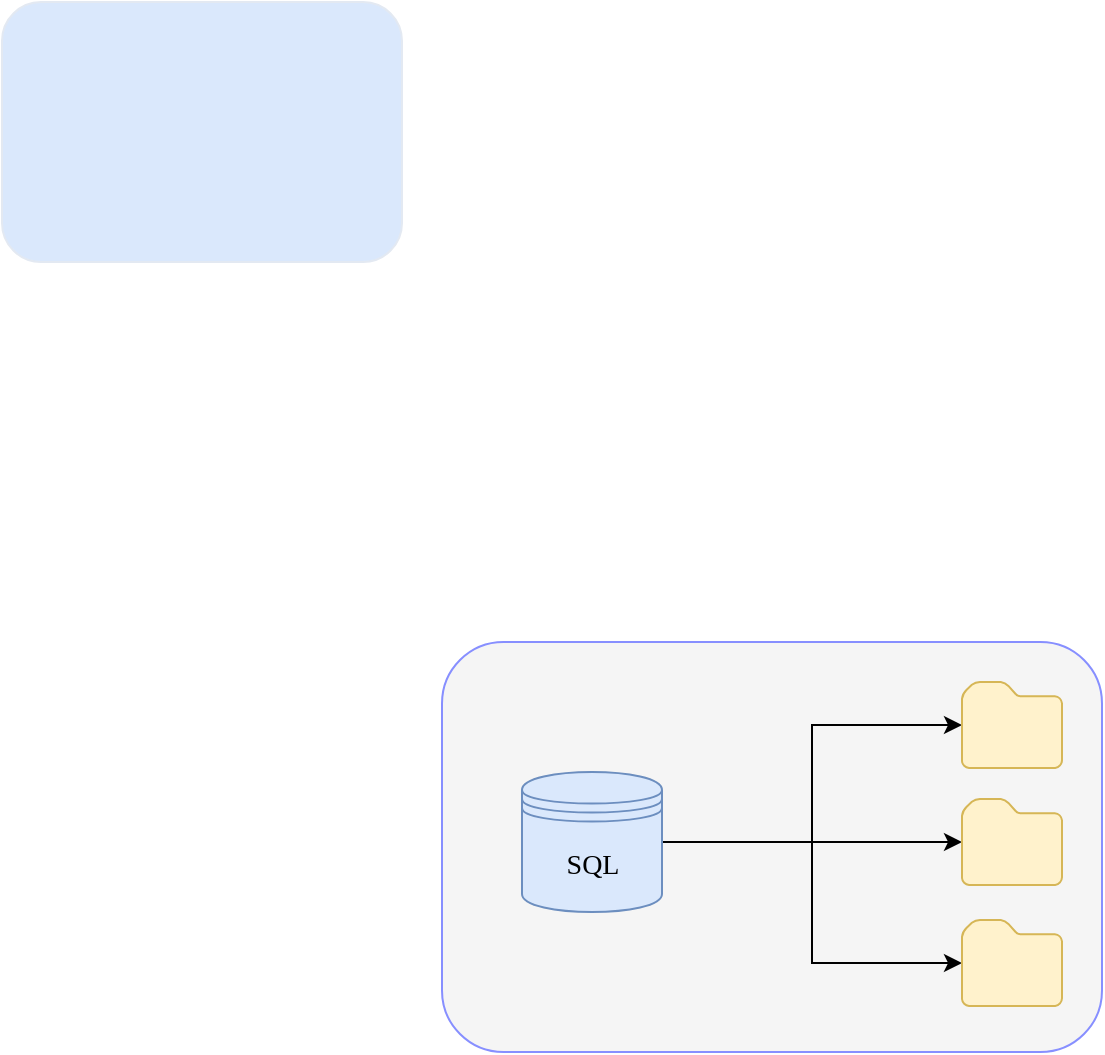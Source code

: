 <mxfile version="18.1.3" type="github">
  <diagram id="lHmjGk1OeLpbmsNzeca1" name="Page-1">
    <mxGraphModel dx="1038" dy="547" grid="1" gridSize="10" guides="1" tooltips="1" connect="1" arrows="1" fold="1" page="1" pageScale="1" pageWidth="827" pageHeight="1169" math="0" shadow="0">
      <root>
        <mxCell id="0" />
        <mxCell id="1" parent="0" />
        <mxCell id="tvN4WLIDojKMe9IwV26O-22" value="" style="rounded=1;whiteSpace=wrap;html=1;fontFamily=Comic Sans MS;fontSize=14;fillColor=#f5f5f5;strokeColor=#878FFF;fontColor=#333333;shadow=0;glass=0;sketch=0;" vertex="1" parent="1">
          <mxGeometry x="390" y="420" width="330" height="205" as="geometry" />
        </mxCell>
        <mxCell id="tvN4WLIDojKMe9IwV26O-15" style="edgeStyle=orthogonalEdgeStyle;rounded=0;orthogonalLoop=1;jettySize=auto;html=1;entryX=0;entryY=0.5;entryDx=0;entryDy=0;entryPerimeter=0;" edge="1" parent="1" source="tvN4WLIDojKMe9IwV26O-3" target="tvN4WLIDojKMe9IwV26O-14">
          <mxGeometry relative="1" as="geometry" />
        </mxCell>
        <mxCell id="tvN4WLIDojKMe9IwV26O-19" style="edgeStyle=orthogonalEdgeStyle;rounded=0;orthogonalLoop=1;jettySize=auto;html=1;" edge="1" parent="1" source="tvN4WLIDojKMe9IwV26O-3" target="tvN4WLIDojKMe9IwV26O-16">
          <mxGeometry relative="1" as="geometry" />
        </mxCell>
        <mxCell id="tvN4WLIDojKMe9IwV26O-20" style="edgeStyle=orthogonalEdgeStyle;rounded=0;orthogonalLoop=1;jettySize=auto;html=1;entryX=0;entryY=0.5;entryDx=0;entryDy=0;entryPerimeter=0;" edge="1" parent="1" source="tvN4WLIDojKMe9IwV26O-3" target="tvN4WLIDojKMe9IwV26O-17">
          <mxGeometry relative="1" as="geometry" />
        </mxCell>
        <mxCell id="tvN4WLIDojKMe9IwV26O-3" value="" style="shape=datastore;whiteSpace=wrap;html=1;fillColor=#dae8fc;strokeColor=#6c8ebf;" vertex="1" parent="1">
          <mxGeometry x="430" y="485" width="70" height="70" as="geometry" />
        </mxCell>
        <mxCell id="tvN4WLIDojKMe9IwV26O-14" value="" style="sketch=0;aspect=fixed;pointerEvents=1;shadow=0;dashed=0;html=1;strokeColor=#d6b656;labelPosition=center;verticalLabelPosition=bottom;verticalAlign=top;align=center;fillColor=#fff2cc;shape=mxgraph.mscae.enterprise.folder" vertex="1" parent="1">
          <mxGeometry x="650" y="440" width="50" height="43" as="geometry" />
        </mxCell>
        <mxCell id="tvN4WLIDojKMe9IwV26O-16" value="" style="sketch=0;aspect=fixed;pointerEvents=1;shadow=0;dashed=0;html=1;strokeColor=#d6b656;labelPosition=center;verticalLabelPosition=bottom;verticalAlign=top;align=center;fillColor=#fff2cc;shape=mxgraph.mscae.enterprise.folder" vertex="1" parent="1">
          <mxGeometry x="650" y="498.5" width="50" height="43" as="geometry" />
        </mxCell>
        <mxCell id="tvN4WLIDojKMe9IwV26O-17" value="" style="sketch=0;aspect=fixed;pointerEvents=1;shadow=0;dashed=0;html=1;strokeColor=#d6b656;labelPosition=center;verticalLabelPosition=bottom;verticalAlign=top;align=center;fillColor=#fff2cc;shape=mxgraph.mscae.enterprise.folder" vertex="1" parent="1">
          <mxGeometry x="650" y="559" width="50" height="43" as="geometry" />
        </mxCell>
        <mxCell id="tvN4WLIDojKMe9IwV26O-21" value="SQL" style="text;html=1;align=center;verticalAlign=middle;resizable=0;points=[];autosize=1;strokeColor=none;fillColor=none;fontFamily=Comic Sans MS;fontSize=14;" vertex="1" parent="1">
          <mxGeometry x="440" y="521.5" width="50" height="20" as="geometry" />
        </mxCell>
        <mxCell id="tvN4WLIDojKMe9IwV26O-23" value="" style="rounded=1;whiteSpace=wrap;html=1;shadow=0;glass=0;sketch=0;fontFamily=Comic Sans MS;fontSize=14;strokeColor=#E3E9F2;fillColor=#dae8fc;" vertex="1" parent="1">
          <mxGeometry x="170" y="100" width="200" height="130" as="geometry" />
        </mxCell>
      </root>
    </mxGraphModel>
  </diagram>
</mxfile>
